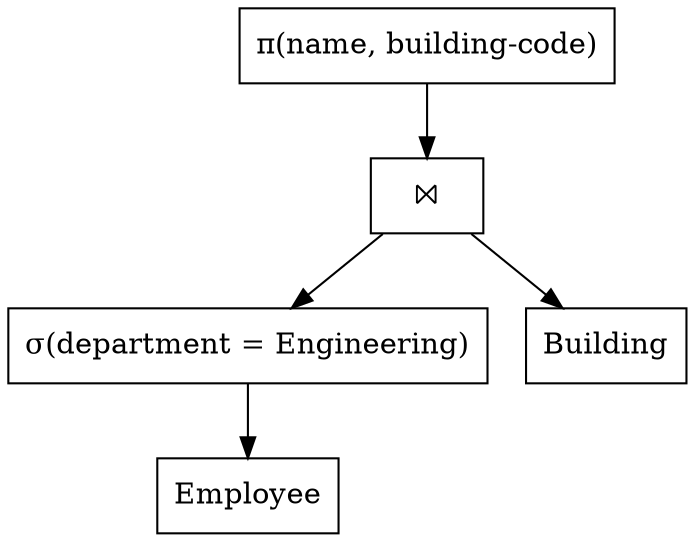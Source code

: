 digraph {
	rankdir = "TB";
	node [ shape="box" ]
	"π(name, building-code)"
	"σ(department = Engineering)"
	"⨝"
	"π(name, building-code)" -> "⨝"
	"⨝" -> "σ(department = Engineering)"
	"⨝" -> "Building"
	"σ(department = Engineering)" -> "Employee"
	"Building"
}

